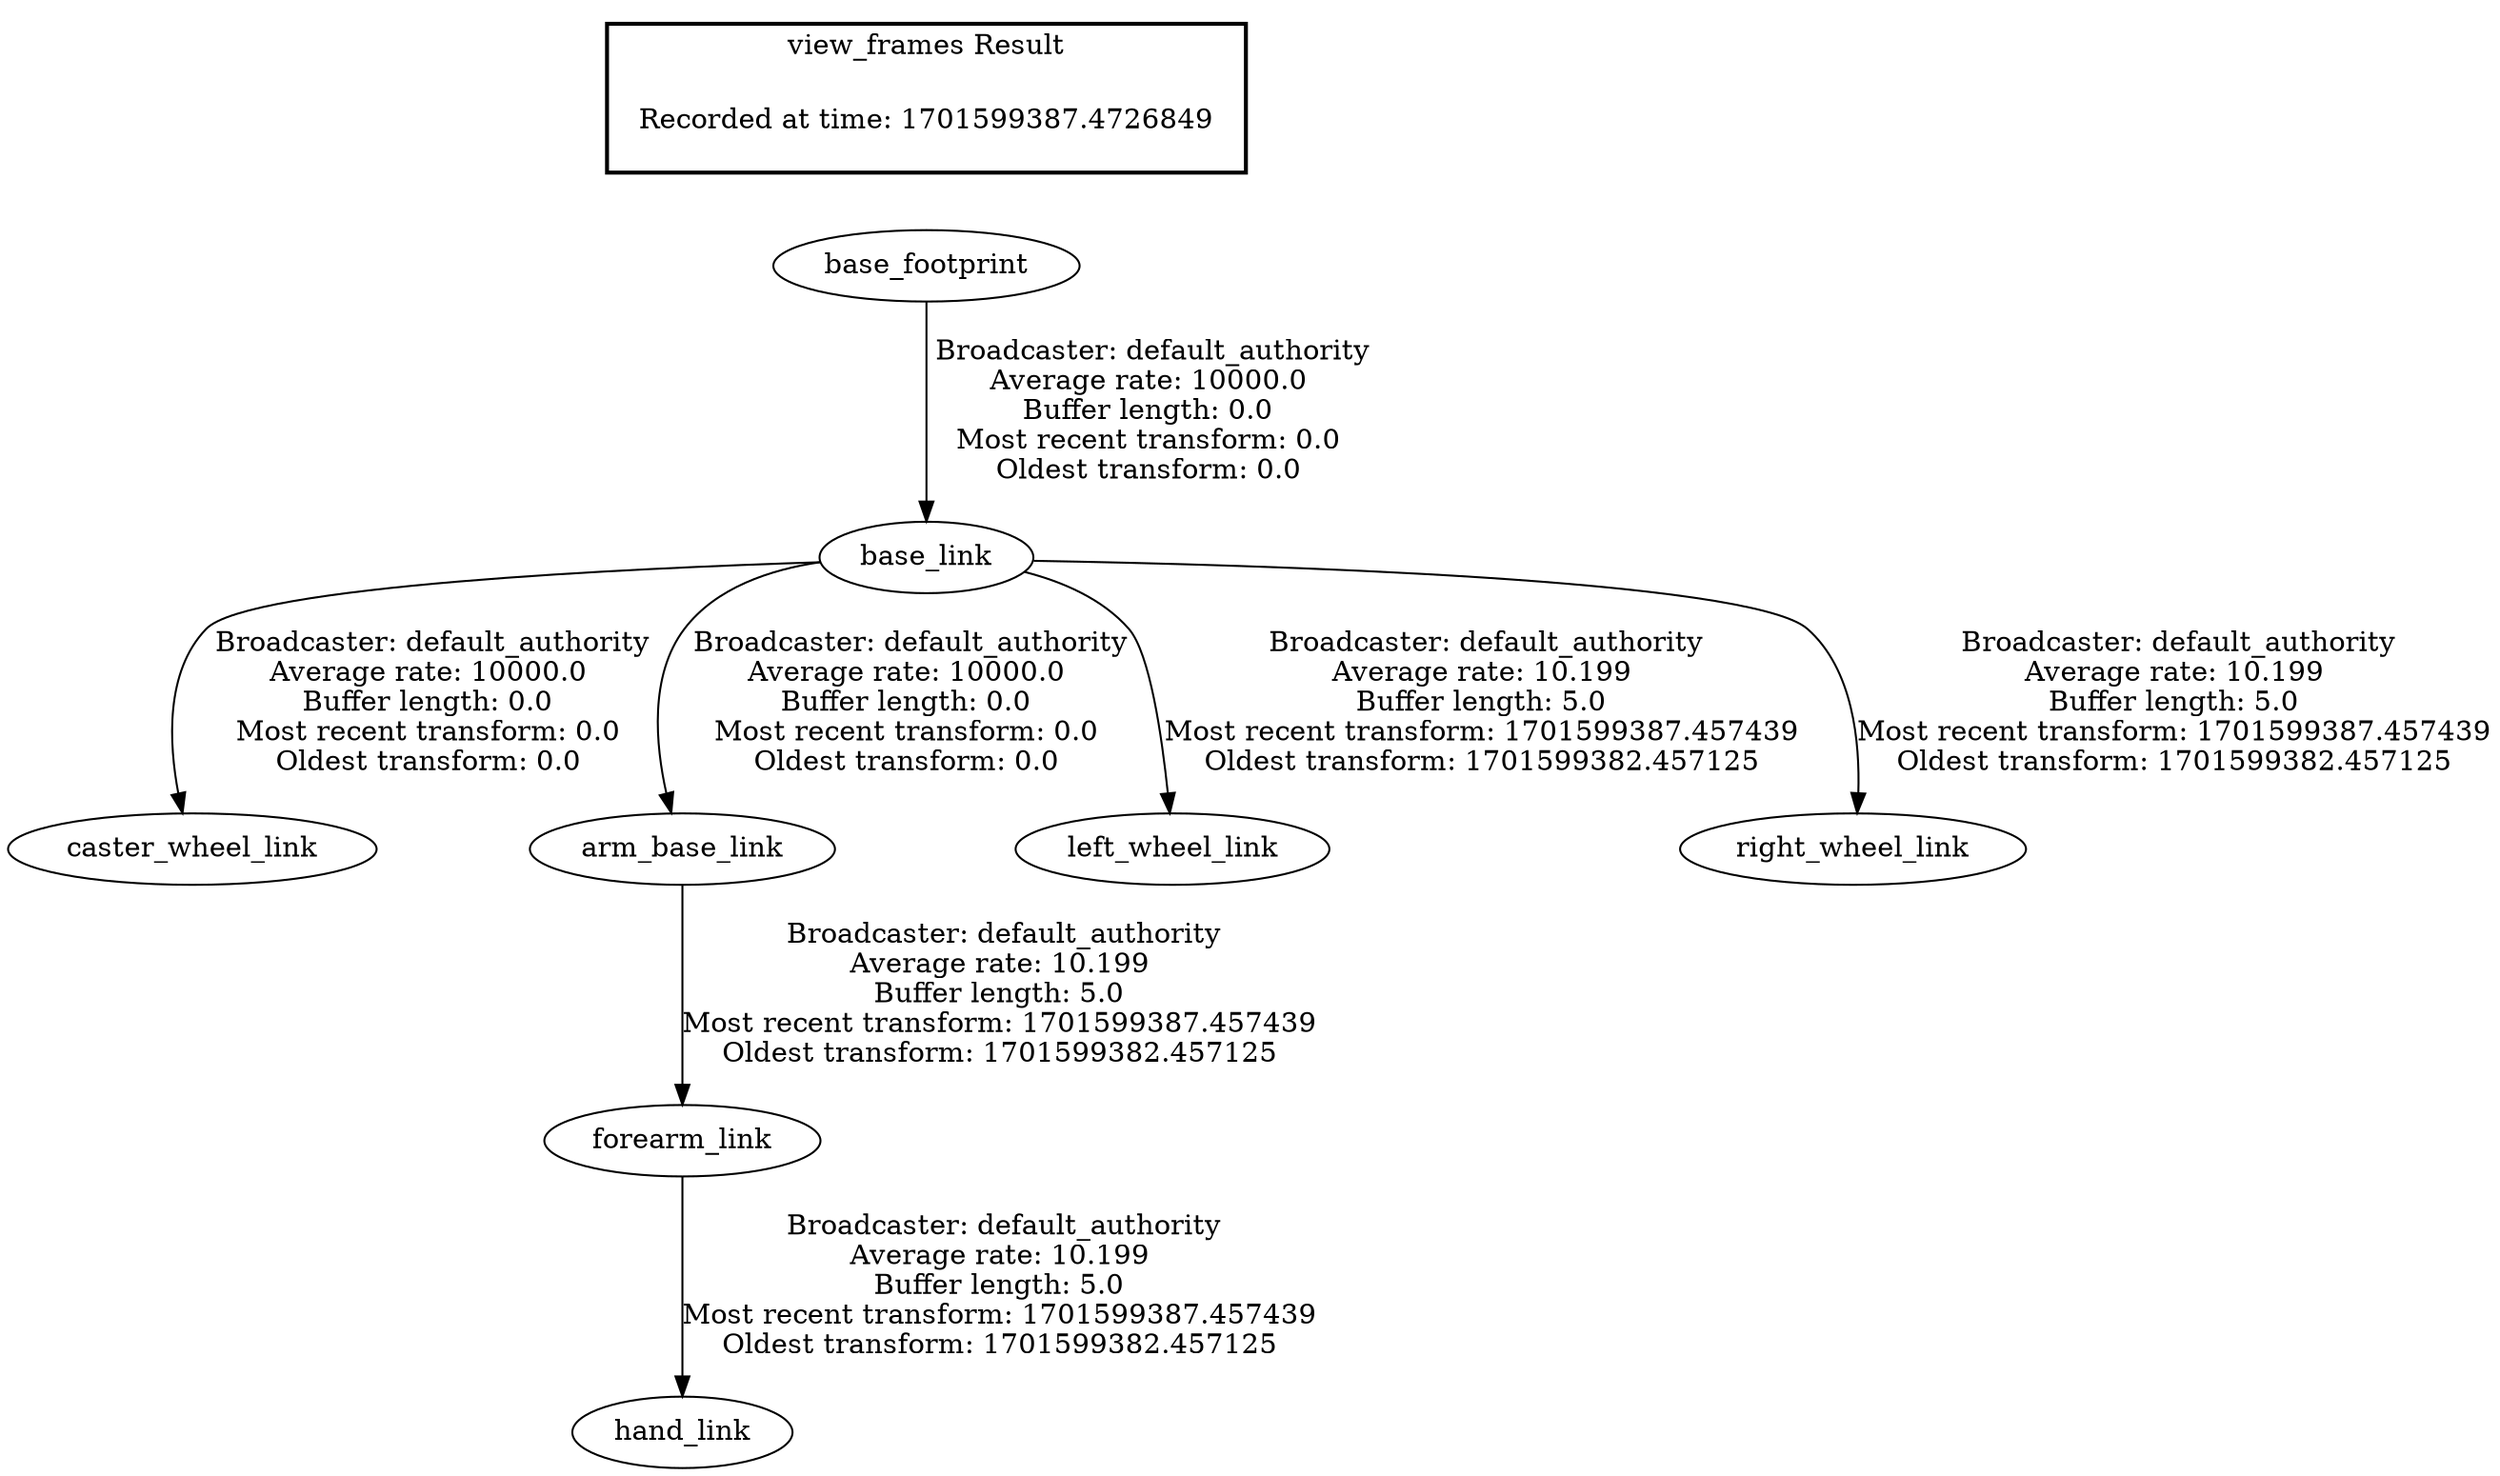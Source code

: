 digraph G {
"base_link" -> "caster_wheel_link"[label=" Broadcaster: default_authority\nAverage rate: 10000.0\nBuffer length: 0.0\nMost recent transform: 0.0\nOldest transform: 0.0\n"];
"base_footprint" -> "base_link"[label=" Broadcaster: default_authority\nAverage rate: 10000.0\nBuffer length: 0.0\nMost recent transform: 0.0\nOldest transform: 0.0\n"];
"base_link" -> "arm_base_link"[label=" Broadcaster: default_authority\nAverage rate: 10000.0\nBuffer length: 0.0\nMost recent transform: 0.0\nOldest transform: 0.0\n"];
"arm_base_link" -> "forearm_link"[label=" Broadcaster: default_authority\nAverage rate: 10.199\nBuffer length: 5.0\nMost recent transform: 1701599387.457439\nOldest transform: 1701599382.457125\n"];
"base_link" -> "left_wheel_link"[label=" Broadcaster: default_authority\nAverage rate: 10.199\nBuffer length: 5.0\nMost recent transform: 1701599387.457439\nOldest transform: 1701599382.457125\n"];
"base_link" -> "right_wheel_link"[label=" Broadcaster: default_authority\nAverage rate: 10.199\nBuffer length: 5.0\nMost recent transform: 1701599387.457439\nOldest transform: 1701599382.457125\n"];
"forearm_link" -> "hand_link"[label=" Broadcaster: default_authority\nAverage rate: 10.199\nBuffer length: 5.0\nMost recent transform: 1701599387.457439\nOldest transform: 1701599382.457125\n"];
edge [style=invis];
 subgraph cluster_legend { style=bold; color=black; label ="view_frames Result";
"Recorded at time: 1701599387.4726849"[ shape=plaintext ] ;
}->"base_footprint";
}